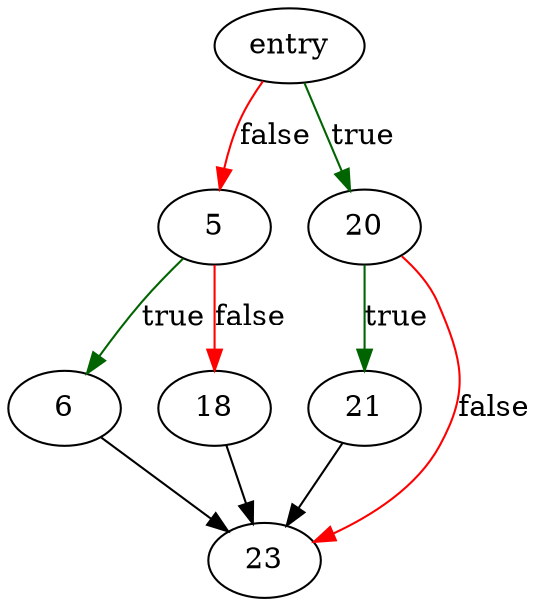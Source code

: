 digraph "user_group_str" {
	// Node definitions.
	2 [label=entry];
	5;
	6;
	18;
	20;
	21;
	23;

	// Edge definitions.
	2 -> 5 [
		color=red
		label=false
	];
	2 -> 20 [
		color=darkgreen
		label=true
	];
	5 -> 6 [
		color=darkgreen
		label=true
	];
	5 -> 18 [
		color=red
		label=false
	];
	6 -> 23;
	18 -> 23;
	20 -> 21 [
		color=darkgreen
		label=true
	];
	20 -> 23 [
		color=red
		label=false
	];
	21 -> 23;
}